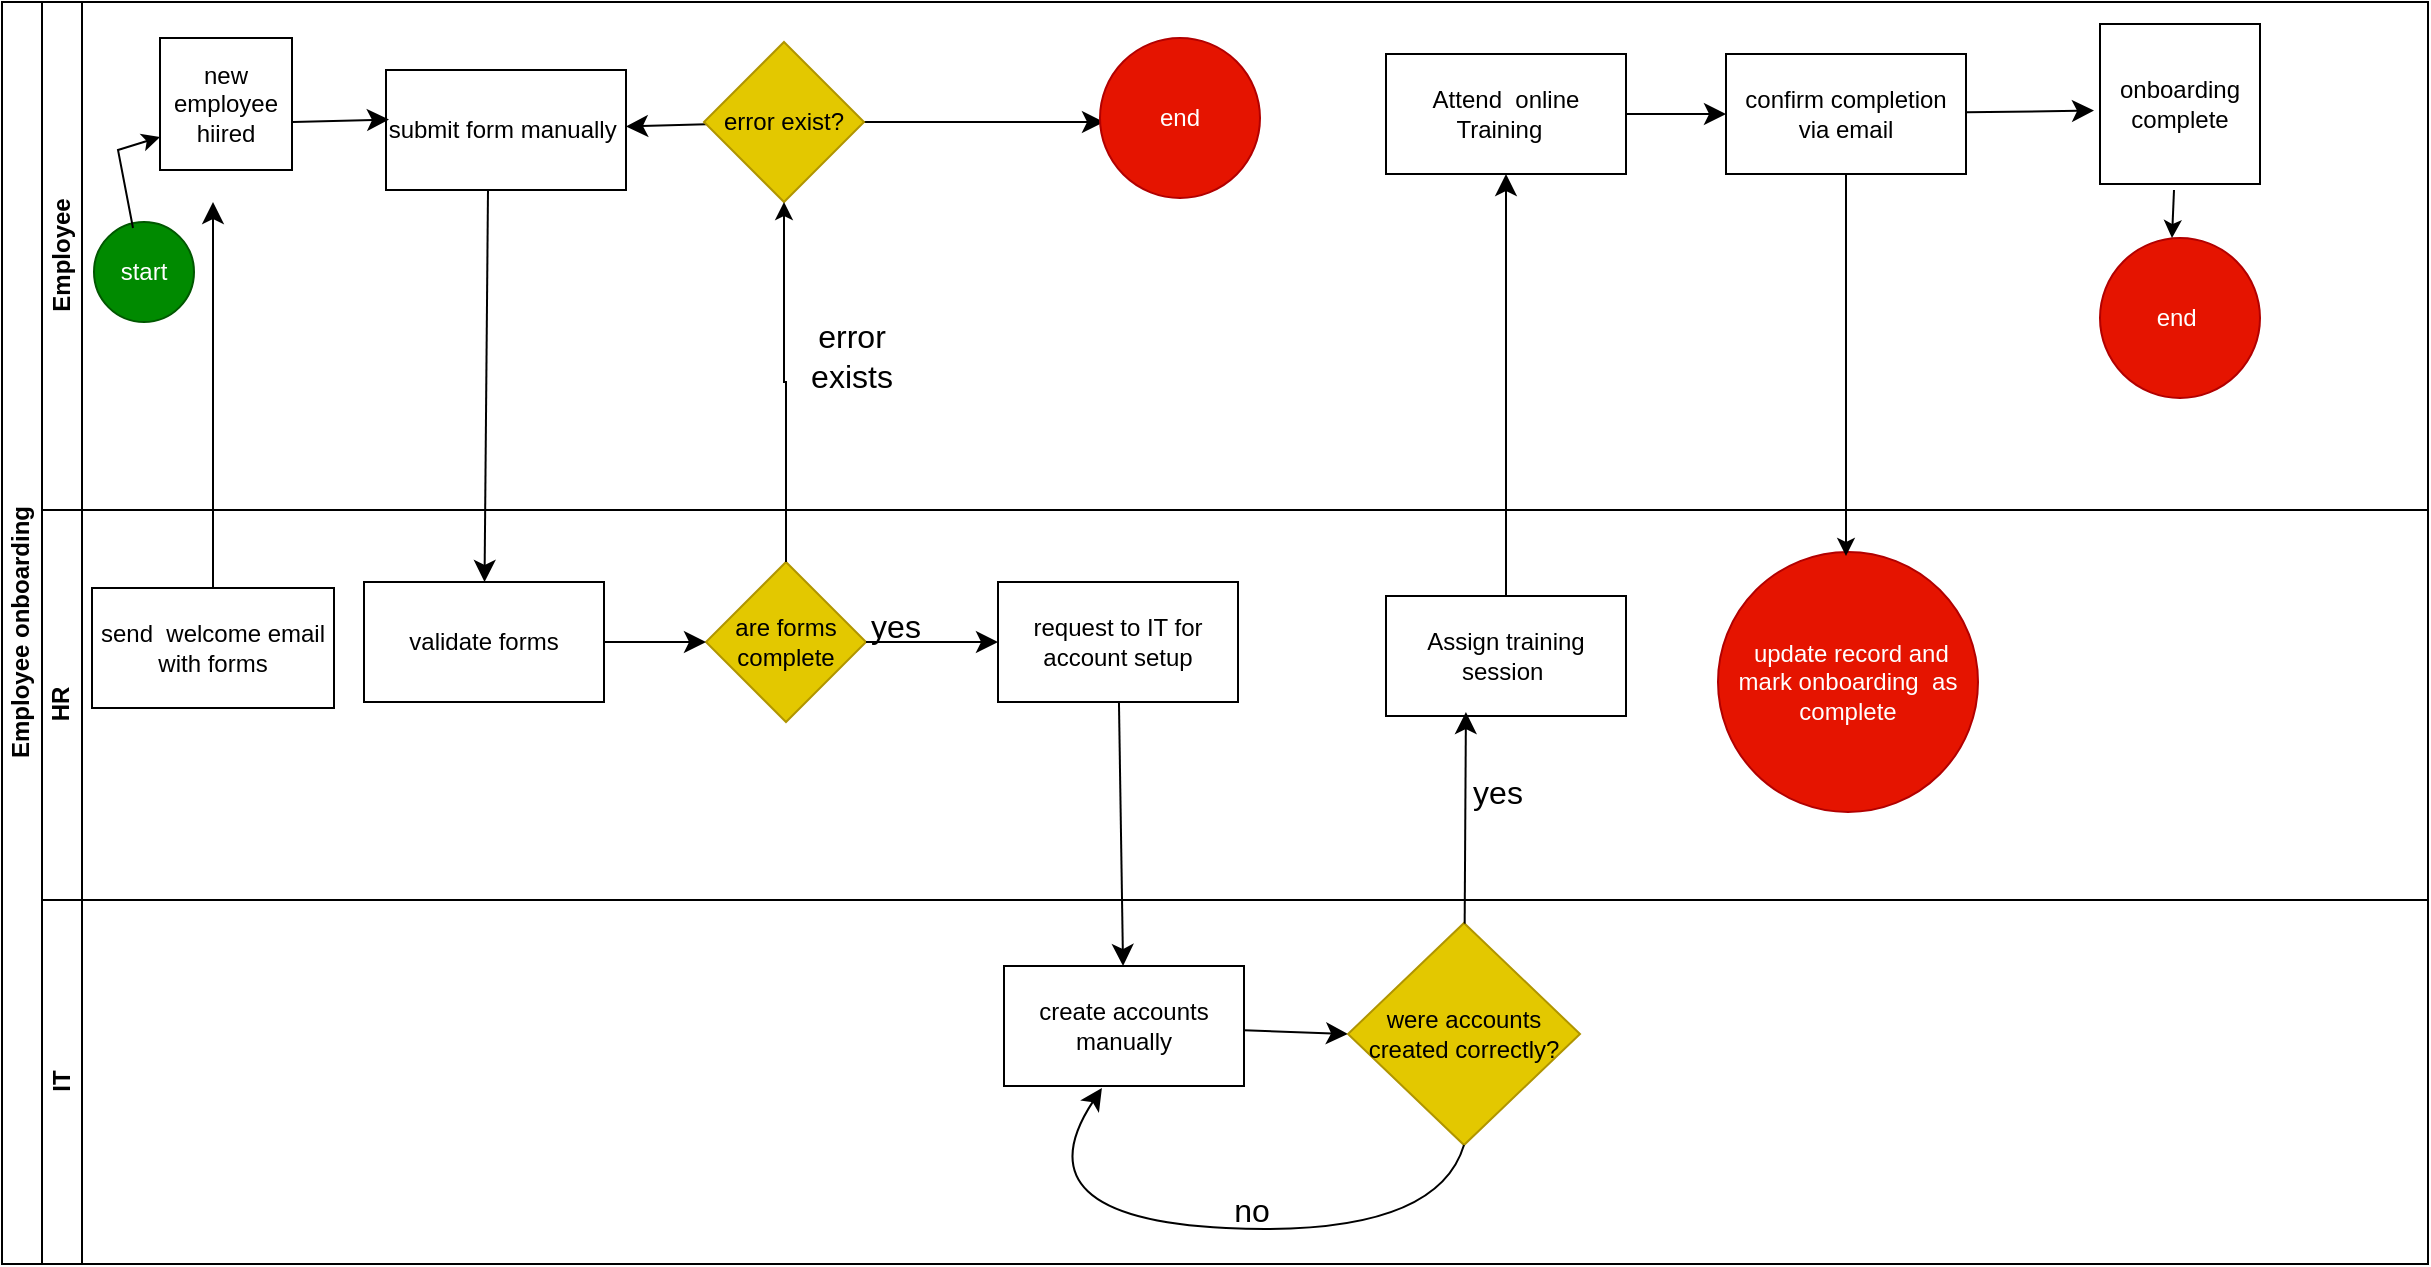 <mxfile version="26.0.16">
  <diagram name="Page-1" id="dYAAqQN164_OkqlJN7os">
    <mxGraphModel dx="3010" dy="1197" grid="0" gridSize="10" guides="1" tooltips="1" connect="1" arrows="1" fold="1" page="0" pageScale="1" pageWidth="850" pageHeight="1100" math="0" shadow="0">
      <root>
        <mxCell id="0" />
        <mxCell id="1" parent="0" />
        <mxCell id="seVJ21GC20MgT60zQvt1-10" value="Employee onboarding" style="swimlane;childLayout=stackLayout;resizeParent=1;resizeParentMax=0;horizontal=0;startSize=20;horizontalStack=0;html=1;" parent="1" vertex="1">
          <mxGeometry x="-486" y="-16" width="1213" height="631" as="geometry" />
        </mxCell>
        <mxCell id="seVJ21GC20MgT60zQvt1-11" value="Employee" style="swimlane;startSize=20;horizontal=0;html=1;" parent="seVJ21GC20MgT60zQvt1-10" vertex="1">
          <mxGeometry x="20" width="1193" height="254" as="geometry" />
        </mxCell>
        <mxCell id="seVJ21GC20MgT60zQvt1-20" value="submit form manually&amp;nbsp;" style="rounded=0;whiteSpace=wrap;html=1;" parent="seVJ21GC20MgT60zQvt1-11" vertex="1">
          <mxGeometry x="172" y="34" width="120" height="60" as="geometry" />
        </mxCell>
        <mxCell id="seVJ21GC20MgT60zQvt1-22" value="" style="endArrow=classic;html=1;rounded=0;fontSize=12;startSize=8;endSize=8;curved=1;entryX=0;entryY=0.25;entryDx=0;entryDy=0;exitX=1;exitY=0.5;exitDx=0;exitDy=0;" parent="seVJ21GC20MgT60zQvt1-11" edge="1">
          <mxGeometry width="50" height="50" relative="1" as="geometry">
            <mxPoint x="125.5" y="60" as="sourcePoint" />
            <mxPoint x="173.5" y="58.75" as="targetPoint" />
          </mxGeometry>
        </mxCell>
        <mxCell id="seVJ21GC20MgT60zQvt1-65" value="error exists" style="text;strokeColor=none;fillColor=none;html=1;align=center;verticalAlign=middle;whiteSpace=wrap;rounded=0;fontSize=16;" parent="seVJ21GC20MgT60zQvt1-11" vertex="1">
          <mxGeometry x="375" y="162" width="60" height="30" as="geometry" />
        </mxCell>
        <mxCell id="seVJ21GC20MgT60zQvt1-68" value="" style="edgeStyle=none;curved=1;rounded=0;orthogonalLoop=1;jettySize=auto;html=1;fontSize=12;startSize=8;endSize=8;" parent="seVJ21GC20MgT60zQvt1-11" source="seVJ21GC20MgT60zQvt1-67" target="seVJ21GC20MgT60zQvt1-20" edge="1">
          <mxGeometry relative="1" as="geometry" />
        </mxCell>
        <mxCell id="seVJ21GC20MgT60zQvt1-70" value="" style="edgeStyle=none;curved=1;rounded=0;orthogonalLoop=1;jettySize=auto;html=1;fontSize=12;startSize=8;endSize=8;" parent="seVJ21GC20MgT60zQvt1-11" source="seVJ21GC20MgT60zQvt1-67" edge="1">
          <mxGeometry relative="1" as="geometry">
            <mxPoint x="531" y="60" as="targetPoint" />
          </mxGeometry>
        </mxCell>
        <mxCell id="seVJ21GC20MgT60zQvt1-67" value="error exist?" style="rhombus;whiteSpace=wrap;html=1;fillColor=#e3c800;strokeColor=#B09500;fontColor=#000000;" parent="seVJ21GC20MgT60zQvt1-11" vertex="1">
          <mxGeometry x="331" y="20" width="80" height="80" as="geometry" />
        </mxCell>
        <mxCell id="seVJ21GC20MgT60zQvt1-72" value="end" style="ellipse;whiteSpace=wrap;html=1;aspect=fixed;fillColor=#e51400;strokeColor=#B20000;fontColor=#ffffff;" parent="seVJ21GC20MgT60zQvt1-11" vertex="1">
          <mxGeometry x="529" y="18" width="80" height="80" as="geometry" />
        </mxCell>
        <mxCell id="seVJ21GC20MgT60zQvt1-76" value="" style="edgeStyle=none;curved=1;rounded=0;orthogonalLoop=1;jettySize=auto;html=1;fontSize=12;startSize=8;endSize=8;" parent="seVJ21GC20MgT60zQvt1-11" source="seVJ21GC20MgT60zQvt1-73" target="seVJ21GC20MgT60zQvt1-75" edge="1">
          <mxGeometry relative="1" as="geometry" />
        </mxCell>
        <mxCell id="seVJ21GC20MgT60zQvt1-73" value="Attend&amp;nbsp; online Training&amp;nbsp;&amp;nbsp;" style="rounded=0;whiteSpace=wrap;html=1;" parent="seVJ21GC20MgT60zQvt1-11" vertex="1">
          <mxGeometry x="672" y="26" width="120" height="60" as="geometry" />
        </mxCell>
        <mxCell id="seVJ21GC20MgT60zQvt1-80" value="" style="edgeStyle=none;curved=1;rounded=0;orthogonalLoop=1;jettySize=auto;html=1;fontSize=12;startSize=8;endSize=8;" parent="seVJ21GC20MgT60zQvt1-11" source="seVJ21GC20MgT60zQvt1-75" edge="1">
          <mxGeometry relative="1" as="geometry">
            <mxPoint x="1026.001" y="54.305" as="targetPoint" />
          </mxGeometry>
        </mxCell>
        <mxCell id="seVJ21GC20MgT60zQvt1-75" value="confirm completion via email" style="whiteSpace=wrap;html=1;rounded=0;" parent="seVJ21GC20MgT60zQvt1-11" vertex="1">
          <mxGeometry x="842" y="26" width="120" height="60" as="geometry" />
        </mxCell>
        <mxCell id="TXXZFqlOIVdVlZ8PvmXg-8" value="start" style="ellipse;whiteSpace=wrap;html=1;aspect=fixed;fillColor=#008a00;fontColor=#ffffff;strokeColor=#005700;" vertex="1" parent="seVJ21GC20MgT60zQvt1-11">
          <mxGeometry x="26" y="110" width="50" height="50" as="geometry" />
        </mxCell>
        <mxCell id="TXXZFqlOIVdVlZ8PvmXg-10" value="" style="endArrow=classic;html=1;rounded=0;entryX=0;entryY=0.75;entryDx=0;entryDy=0;" edge="1" parent="seVJ21GC20MgT60zQvt1-11" target="TXXZFqlOIVdVlZ8PvmXg-16">
          <mxGeometry width="50" height="50" relative="1" as="geometry">
            <mxPoint x="45.5" y="113" as="sourcePoint" />
            <mxPoint x="47.02" y="68" as="targetPoint" />
            <Array as="points">
              <mxPoint x="38" y="74" />
            </Array>
          </mxGeometry>
        </mxCell>
        <mxCell id="TXXZFqlOIVdVlZ8PvmXg-11" value="end&amp;nbsp;" style="ellipse;whiteSpace=wrap;html=1;aspect=fixed;fillColor=#e51400;fontColor=#ffffff;strokeColor=#B20000;" vertex="1" parent="seVJ21GC20MgT60zQvt1-11">
          <mxGeometry x="1029" y="118" width="80" height="80" as="geometry" />
        </mxCell>
        <mxCell id="TXXZFqlOIVdVlZ8PvmXg-12" value="" style="endArrow=classic;html=1;rounded=0;" edge="1" parent="seVJ21GC20MgT60zQvt1-11">
          <mxGeometry width="50" height="50" relative="1" as="geometry">
            <mxPoint x="1066" y="94" as="sourcePoint" />
            <mxPoint x="1065" y="118" as="targetPoint" />
          </mxGeometry>
        </mxCell>
        <mxCell id="TXXZFqlOIVdVlZ8PvmXg-16" value="new employee hiired" style="whiteSpace=wrap;html=1;aspect=fixed;" vertex="1" parent="seVJ21GC20MgT60zQvt1-11">
          <mxGeometry x="59" y="18" width="66" height="66" as="geometry" />
        </mxCell>
        <mxCell id="TXXZFqlOIVdVlZ8PvmXg-17" value="onboarding complete" style="whiteSpace=wrap;html=1;aspect=fixed;" vertex="1" parent="seVJ21GC20MgT60zQvt1-11">
          <mxGeometry x="1029" y="11" width="80" height="80" as="geometry" />
        </mxCell>
        <mxCell id="seVJ21GC20MgT60zQvt1-19" value="" style="endArrow=classic;html=1;rounded=0;fontSize=12;startSize=8;endSize=8;curved=1;exitX=0.5;exitY=0;exitDx=0;exitDy=0;entryX=0.5;entryY=1;entryDx=0;entryDy=0;" parent="seVJ21GC20MgT60zQvt1-10" source="seVJ21GC20MgT60zQvt1-17" edge="1">
          <mxGeometry width="50" height="50" relative="1" as="geometry">
            <mxPoint x="103" y="205" as="sourcePoint" />
            <mxPoint x="105.5" y="100" as="targetPoint" />
          </mxGeometry>
        </mxCell>
        <mxCell id="seVJ21GC20MgT60zQvt1-23" value="" style="endArrow=classic;html=1;rounded=0;fontSize=12;startSize=8;endSize=8;curved=1;exitX=0.425;exitY=1;exitDx=0;exitDy=0;exitPerimeter=0;" parent="seVJ21GC20MgT60zQvt1-10" source="seVJ21GC20MgT60zQvt1-20" target="seVJ21GC20MgT60zQvt1-24" edge="1">
          <mxGeometry width="50" height="50" relative="1" as="geometry">
            <mxPoint x="252" y="145" as="sourcePoint" />
            <mxPoint x="243" y="169" as="targetPoint" />
          </mxGeometry>
        </mxCell>
        <mxCell id="seVJ21GC20MgT60zQvt1-12" value="HR" style="swimlane;startSize=20;horizontal=0;html=1;" parent="seVJ21GC20MgT60zQvt1-10" vertex="1">
          <mxGeometry x="20" y="254" width="1193" height="195" as="geometry" />
        </mxCell>
        <mxCell id="seVJ21GC20MgT60zQvt1-17" value="&lt;font&gt;send&amp;nbsp; welcome email with forms&lt;/font&gt;" style="rounded=0;whiteSpace=wrap;html=1;" parent="seVJ21GC20MgT60zQvt1-12" vertex="1">
          <mxGeometry x="25" y="39" width="121" height="60" as="geometry" />
        </mxCell>
        <mxCell id="seVJ21GC20MgT60zQvt1-24" value="validate forms" style="rounded=0;whiteSpace=wrap;html=1;" parent="seVJ21GC20MgT60zQvt1-12" vertex="1">
          <mxGeometry x="161" y="36" width="120" height="60" as="geometry" />
        </mxCell>
        <mxCell id="seVJ21GC20MgT60zQvt1-26" value="are forms complete" style="rhombus;whiteSpace=wrap;html=1;fillColor=#e3c800;strokeColor=#B09500;fontColor=#000000;" parent="seVJ21GC20MgT60zQvt1-12" vertex="1">
          <mxGeometry x="332" y="26" width="80" height="80" as="geometry" />
        </mxCell>
        <mxCell id="seVJ21GC20MgT60zQvt1-32" value="" style="endArrow=classic;html=1;rounded=0;fontSize=12;startSize=8;endSize=8;curved=1;entryX=0;entryY=0.5;entryDx=0;entryDy=0;exitX=1;exitY=0.5;exitDx=0;exitDy=0;" parent="seVJ21GC20MgT60zQvt1-12" source="seVJ21GC20MgT60zQvt1-24" target="seVJ21GC20MgT60zQvt1-26" edge="1">
          <mxGeometry width="50" height="50" relative="1" as="geometry">
            <mxPoint x="286" y="61" as="sourcePoint" />
            <mxPoint x="268" y="59" as="targetPoint" />
          </mxGeometry>
        </mxCell>
        <mxCell id="seVJ21GC20MgT60zQvt1-60" value="Assign training session&amp;nbsp;" style="rounded=0;whiteSpace=wrap;html=1;" parent="seVJ21GC20MgT60zQvt1-12" vertex="1">
          <mxGeometry x="672" y="43" width="120" height="60" as="geometry" />
        </mxCell>
        <mxCell id="seVJ21GC20MgT60zQvt1-62" value="yes" style="text;strokeColor=none;fillColor=none;html=1;align=center;verticalAlign=middle;whiteSpace=wrap;rounded=0;fontSize=16;" parent="seVJ21GC20MgT60zQvt1-12" vertex="1">
          <mxGeometry x="397" y="43" width="60" height="30" as="geometry" />
        </mxCell>
        <mxCell id="seVJ21GC20MgT60zQvt1-39" value="request to IT for account setup" style="rounded=0;whiteSpace=wrap;html=1;" parent="seVJ21GC20MgT60zQvt1-12" vertex="1">
          <mxGeometry x="478" y="36" width="120" height="60" as="geometry" />
        </mxCell>
        <mxCell id="seVJ21GC20MgT60zQvt1-38" value="" style="endArrow=classic;html=1;rounded=0;fontSize=12;startSize=8;endSize=8;curved=1;exitX=1;exitY=0.5;exitDx=0;exitDy=0;" parent="seVJ21GC20MgT60zQvt1-12" source="seVJ21GC20MgT60zQvt1-26" target="seVJ21GC20MgT60zQvt1-39" edge="1">
          <mxGeometry width="50" height="50" relative="1" as="geometry">
            <mxPoint x="382" y="150" as="sourcePoint" />
            <mxPoint x="508" y="75" as="targetPoint" />
          </mxGeometry>
        </mxCell>
        <mxCell id="seVJ21GC20MgT60zQvt1-64" value="yes" style="text;strokeColor=none;fillColor=none;html=1;align=center;verticalAlign=middle;whiteSpace=wrap;rounded=0;fontSize=16;" parent="seVJ21GC20MgT60zQvt1-12" vertex="1">
          <mxGeometry x="698" y="126" width="60" height="30" as="geometry" />
        </mxCell>
        <mxCell id="k2jXrfPQ6RG7kjcsgaCJ-1" value="&amp;nbsp;update record and mark onboarding&amp;nbsp; as complete" style="ellipse;whiteSpace=wrap;html=1;rounded=0;fillColor=#e51400;strokeColor=#B20000;fontColor=#ffffff;" parent="seVJ21GC20MgT60zQvt1-12" vertex="1">
          <mxGeometry x="838" y="21" width="130" height="130" as="geometry" />
        </mxCell>
        <mxCell id="seVJ21GC20MgT60zQvt1-13" value="IT" style="swimlane;startSize=20;horizontal=0;html=1;" parent="seVJ21GC20MgT60zQvt1-10" vertex="1">
          <mxGeometry x="20" y="449" width="1193" height="182" as="geometry">
            <mxRectangle x="20" y="240" width="460" height="26" as="alternateBounds" />
          </mxGeometry>
        </mxCell>
        <mxCell id="seVJ21GC20MgT60zQvt1-44" style="edgeStyle=none;curved=1;rounded=0;orthogonalLoop=1;jettySize=auto;html=1;entryX=0;entryY=0.5;entryDx=0;entryDy=0;fontSize=12;startSize=8;endSize=8;" parent="seVJ21GC20MgT60zQvt1-13" source="seVJ21GC20MgT60zQvt1-29" target="seVJ21GC20MgT60zQvt1-40" edge="1">
          <mxGeometry relative="1" as="geometry" />
        </mxCell>
        <mxCell id="seVJ21GC20MgT60zQvt1-29" value="create accounts manually" style="rounded=0;whiteSpace=wrap;html=1;" parent="seVJ21GC20MgT60zQvt1-13" vertex="1">
          <mxGeometry x="481" y="33" width="120" height="60" as="geometry" />
        </mxCell>
        <mxCell id="seVJ21GC20MgT60zQvt1-40" value="&lt;font&gt;were accounts created correctly?&lt;/font&gt;" style="rhombus;whiteSpace=wrap;html=1;fillColor=#e3c800;strokeColor=#B09500;fontColor=#000000;" parent="seVJ21GC20MgT60zQvt1-13" vertex="1">
          <mxGeometry x="653" y="11.5" width="116" height="111" as="geometry" />
        </mxCell>
        <mxCell id="seVJ21GC20MgT60zQvt1-47" style="edgeStyle=none;curved=1;rounded=0;orthogonalLoop=1;jettySize=auto;html=1;entryX=0.408;entryY=1.017;entryDx=0;entryDy=0;entryPerimeter=0;fontSize=12;startSize=8;endSize=8;exitX=0.5;exitY=1;exitDx=0;exitDy=0;" parent="seVJ21GC20MgT60zQvt1-13" source="seVJ21GC20MgT60zQvt1-40" target="seVJ21GC20MgT60zQvt1-29" edge="1">
          <mxGeometry relative="1" as="geometry">
            <Array as="points">
              <mxPoint x="697" y="169" />
              <mxPoint x="487" y="159" />
            </Array>
          </mxGeometry>
        </mxCell>
        <mxCell id="seVJ21GC20MgT60zQvt1-50" value="no" style="text;strokeColor=none;fillColor=none;html=1;align=center;verticalAlign=middle;whiteSpace=wrap;rounded=0;fontSize=16;" parent="seVJ21GC20MgT60zQvt1-13" vertex="1">
          <mxGeometry x="575" y="140" width="60" height="30" as="geometry" />
        </mxCell>
        <mxCell id="seVJ21GC20MgT60zQvt1-43" style="edgeStyle=none;curved=1;rounded=0;orthogonalLoop=1;jettySize=auto;html=1;fontSize=12;startSize=8;endSize=8;" parent="seVJ21GC20MgT60zQvt1-10" source="seVJ21GC20MgT60zQvt1-39" target="seVJ21GC20MgT60zQvt1-29" edge="1">
          <mxGeometry relative="1" as="geometry">
            <mxPoint x="558" y="300" as="targetPoint" />
          </mxGeometry>
        </mxCell>
        <mxCell id="seVJ21GC20MgT60zQvt1-63" style="edgeStyle=none;curved=1;rounded=0;orthogonalLoop=1;jettySize=auto;html=1;entryX=0.333;entryY=0.967;entryDx=0;entryDy=0;entryPerimeter=0;fontSize=12;startSize=8;endSize=8;" parent="seVJ21GC20MgT60zQvt1-10" source="seVJ21GC20MgT60zQvt1-40" target="seVJ21GC20MgT60zQvt1-60" edge="1">
          <mxGeometry relative="1" as="geometry" />
        </mxCell>
        <mxCell id="seVJ21GC20MgT60zQvt1-74" value="" style="endArrow=classic;html=1;rounded=0;fontSize=12;startSize=8;endSize=8;curved=1;exitX=0.5;exitY=0;exitDx=0;exitDy=0;entryX=0.5;entryY=1;entryDx=0;entryDy=0;" parent="seVJ21GC20MgT60zQvt1-10" source="seVJ21GC20MgT60zQvt1-60" target="seVJ21GC20MgT60zQvt1-73" edge="1">
          <mxGeometry width="50" height="50" relative="1" as="geometry">
            <mxPoint x="670" y="99" as="sourcePoint" />
            <mxPoint x="720" y="49" as="targetPoint" />
          </mxGeometry>
        </mxCell>
        <mxCell id="k2jXrfPQ6RG7kjcsgaCJ-6" value="" style="edgeStyle=orthogonalEdgeStyle;rounded=0;orthogonalLoop=1;jettySize=auto;html=1;entryX=0.5;entryY=1;entryDx=0;entryDy=0;" parent="seVJ21GC20MgT60zQvt1-10" source="seVJ21GC20MgT60zQvt1-26" target="seVJ21GC20MgT60zQvt1-67" edge="1">
          <mxGeometry relative="1" as="geometry" />
        </mxCell>
        <mxCell id="k2jXrfPQ6RG7kjcsgaCJ-8" value="" style="edgeStyle=orthogonalEdgeStyle;rounded=0;orthogonalLoop=1;jettySize=auto;html=1;" parent="seVJ21GC20MgT60zQvt1-10" source="seVJ21GC20MgT60zQvt1-75" edge="1">
          <mxGeometry relative="1" as="geometry">
            <mxPoint x="922" y="277" as="targetPoint" />
          </mxGeometry>
        </mxCell>
      </root>
    </mxGraphModel>
  </diagram>
</mxfile>
